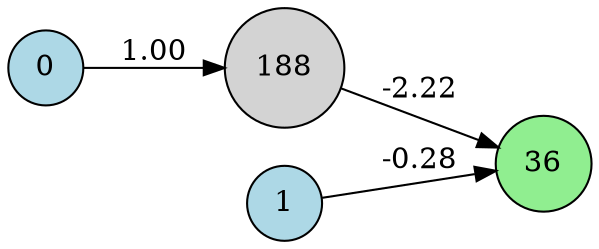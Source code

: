 digraph neat {
  rankdir=LR;
  node [shape=circle];
  node0 [label="0", style=filled, fillcolor=lightblue];
  node1 [label="1", style=filled, fillcolor=lightblue];
  node36 [label="36", style=filled, fillcolor=lightgreen];
  node188 [label="188", style=filled, fillcolor=lightgray];
  node1 -> node36 [label="-0.28"];
  node0 -> node188 [label="1.00"];
  node188 -> node36 [label="-2.22"];
}
